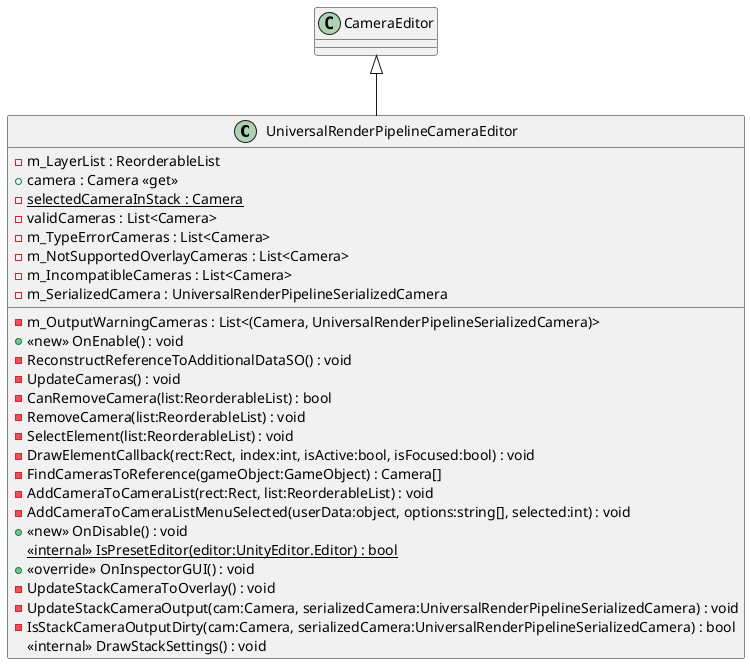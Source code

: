 @startuml
class UniversalRenderPipelineCameraEditor {
    - m_LayerList : ReorderableList
    + camera : Camera <<get>>
    {static} - selectedCameraInStack : Camera
    - validCameras : List<Camera>
    - m_TypeErrorCameras : List<Camera>
    - m_NotSupportedOverlayCameras : List<Camera>
    - m_IncompatibleCameras : List<Camera>
    - m_OutputWarningCameras : List<(Camera, UniversalRenderPipelineSerializedCamera)>
    - m_SerializedCamera : UniversalRenderPipelineSerializedCamera
    + <<new>> OnEnable() : void
    - ReconstructReferenceToAdditionalDataSO() : void
    - UpdateCameras() : void
    - CanRemoveCamera(list:ReorderableList) : bool
    - RemoveCamera(list:ReorderableList) : void
    - SelectElement(list:ReorderableList) : void
    - DrawElementCallback(rect:Rect, index:int, isActive:bool, isFocused:bool) : void
    - FindCamerasToReference(gameObject:GameObject) : Camera[]
    - AddCameraToCameraList(rect:Rect, list:ReorderableList) : void
    - AddCameraToCameraListMenuSelected(userData:object, options:string[], selected:int) : void
    + <<new>> OnDisable() : void
    <<internal>> {static} IsPresetEditor(editor:UnityEditor.Editor) : bool
    + <<override>> OnInspectorGUI() : void
    - UpdateStackCameraToOverlay() : void
    - UpdateStackCameraOutput(cam:Camera, serializedCamera:UniversalRenderPipelineSerializedCamera) : void
    - IsStackCameraOutputDirty(cam:Camera, serializedCamera:UniversalRenderPipelineSerializedCamera) : bool
    <<internal>> DrawStackSettings() : void
}
CameraEditor <|-- UniversalRenderPipelineCameraEditor
@enduml
